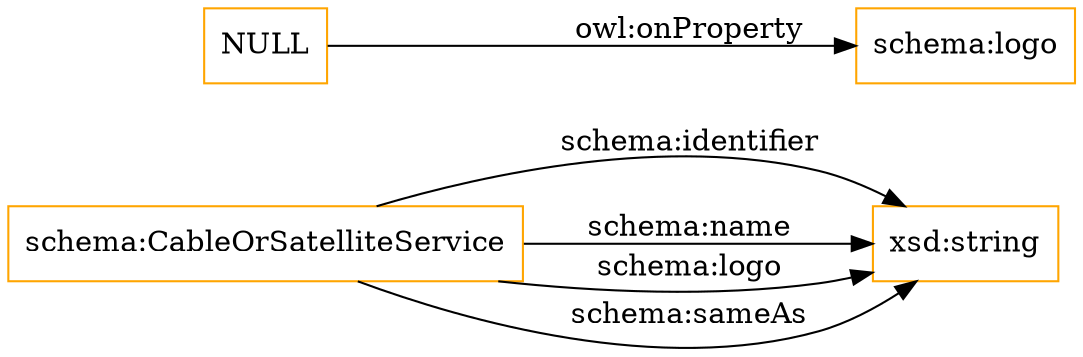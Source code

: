 digraph ar2dtool_diagram { 
rankdir=LR;
size="1501"
node [shape = rectangle, color="orange"]; "schema:CableOrSatelliteService" ; /*classes style*/
	"NULL" -> "schema:logo" [ label = "owl:onProperty" ];
	"schema:CableOrSatelliteService" -> "xsd:string" [ label = "schema:identifier" ];
	"schema:CableOrSatelliteService" -> "xsd:string" [ label = "schema:name" ];
	"schema:CableOrSatelliteService" -> "xsd:string" [ label = "schema:logo" ];
	"schema:CableOrSatelliteService" -> "xsd:string" [ label = "schema:sameAs" ];

}
